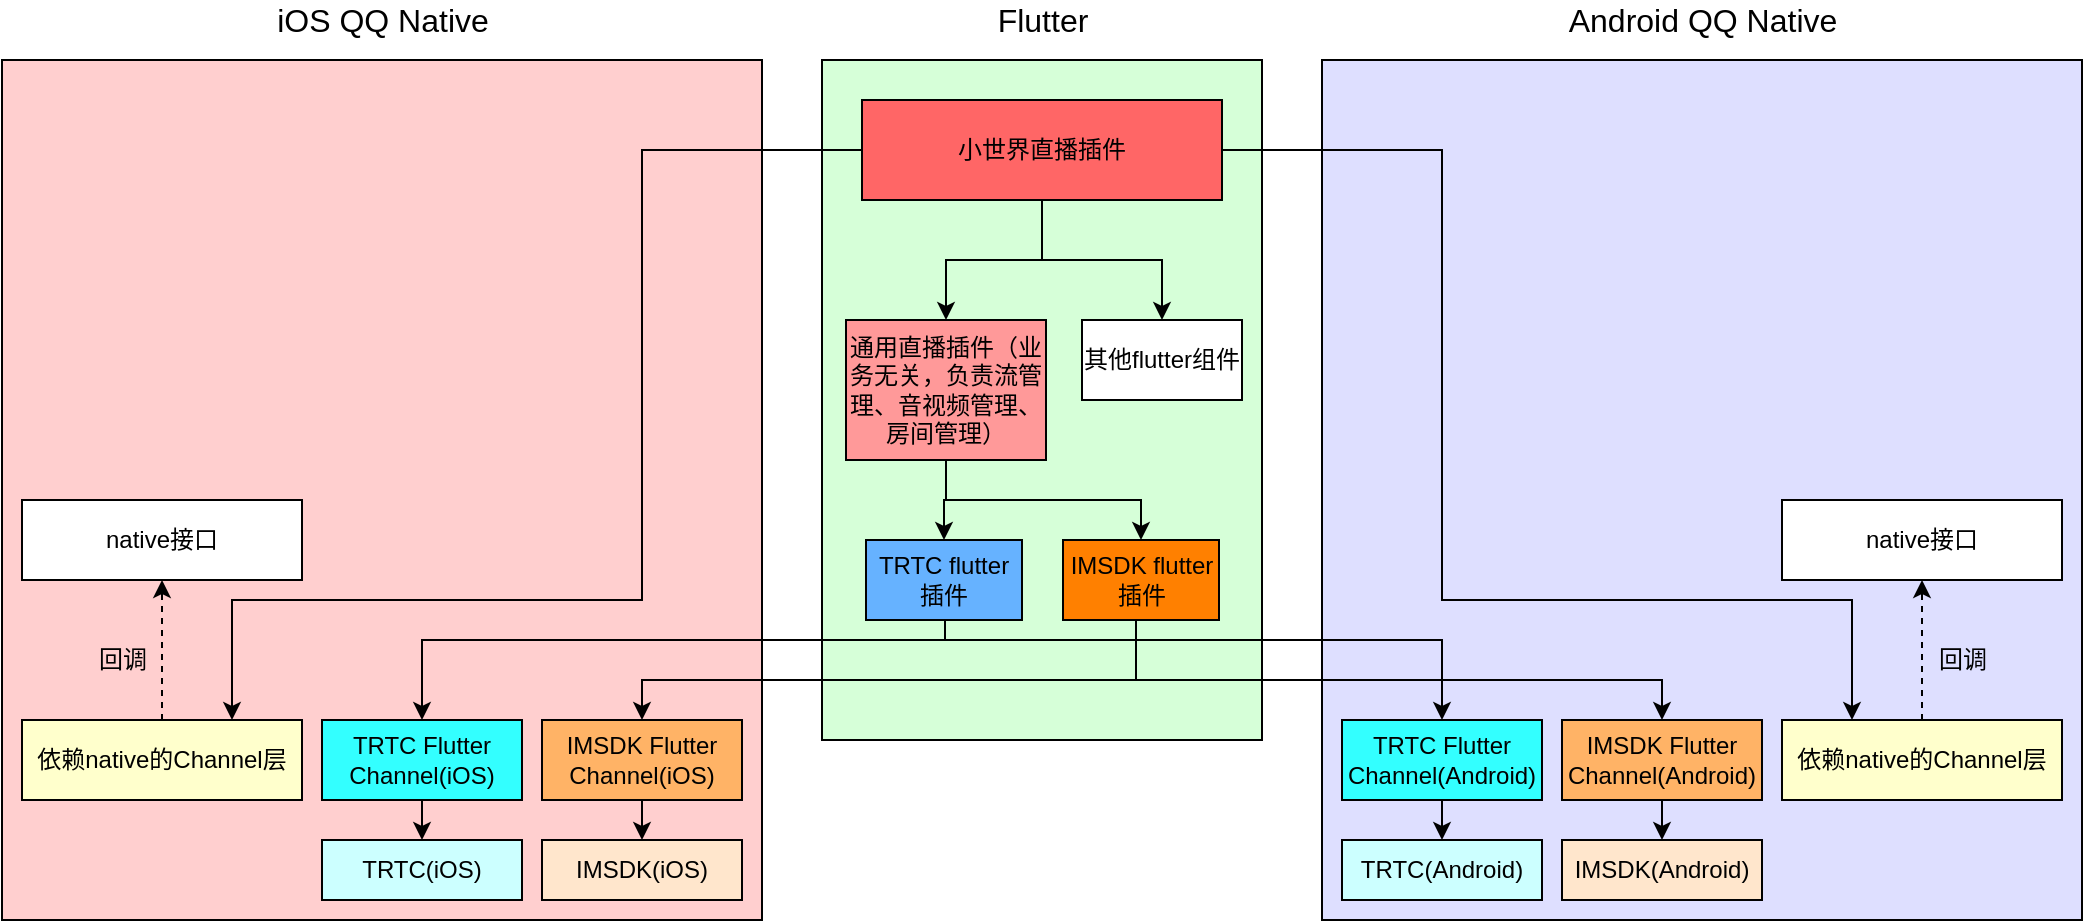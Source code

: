 <mxfile version="14.4.7" type="github">
  <diagram name="Page-1" id="74b105a0-9070-1c63-61bc-23e55f88626e">
    <mxGraphModel dx="988" dy="503" grid="1" gridSize="10" guides="1" tooltips="1" connect="1" arrows="1" fold="1" page="1" pageScale="1.5" pageWidth="1169" pageHeight="826" background="none" math="0" shadow="0">
      <root>
        <mxCell id="0" style=";html=1;" />
        <mxCell id="1" style=";html=1;" parent="0" />
        <mxCell id="J3t1SKIbdCMKoWFsVB5H-16" value="" style="rounded=0;whiteSpace=wrap;html=1;fillColor=#DEDFFF;" vertex="1" parent="1">
          <mxGeometry x="990" y="260" width="380" height="430" as="geometry" />
        </mxCell>
        <mxCell id="J3t1SKIbdCMKoWFsVB5H-15" value="" style="rounded=0;whiteSpace=wrap;html=1;fillColor=#D6FFD8;" vertex="1" parent="1">
          <mxGeometry x="740" y="260" width="220" height="340" as="geometry" />
        </mxCell>
        <mxCell id="J3t1SKIbdCMKoWFsVB5H-14" value="" style="rounded=0;whiteSpace=wrap;html=1;fillColor=#FFCFCF;" vertex="1" parent="1">
          <mxGeometry x="330" y="260" width="380" height="430" as="geometry" />
        </mxCell>
        <mxCell id="J3t1SKIbdCMKoWFsVB5H-9" value="&lt;span&gt;&lt;font style=&quot;font-size: 16px&quot;&gt;iOS QQ Native&lt;/font&gt;&lt;/span&gt;" style="text;html=1;resizable=0;autosize=1;align=center;verticalAlign=middle;points=[];fillColor=none;strokeColor=none;rounded=0;perimeterSpacing=2;" vertex="1" parent="1">
          <mxGeometry x="460" y="230" width="120" height="20" as="geometry" />
        </mxCell>
        <mxCell id="J3t1SKIbdCMKoWFsVB5H-10" value="&lt;span&gt;&lt;font style=&quot;font-size: 16px&quot;&gt;Flutter&lt;/font&gt;&lt;/span&gt;" style="text;html=1;resizable=0;autosize=1;align=center;verticalAlign=middle;points=[];fillColor=none;strokeColor=none;rounded=0;" vertex="1" parent="1">
          <mxGeometry x="820" y="230" width="60" height="20" as="geometry" />
        </mxCell>
        <mxCell id="J3t1SKIbdCMKoWFsVB5H-11" value="&lt;span&gt;&lt;font style=&quot;font-size: 16px&quot;&gt;Android QQ Native&lt;/font&gt;&lt;/span&gt;" style="text;html=1;resizable=0;autosize=1;align=center;verticalAlign=middle;points=[];fillColor=none;strokeColor=none;rounded=0;" vertex="1" parent="1">
          <mxGeometry x="1105" y="230" width="150" height="20" as="geometry" />
        </mxCell>
        <mxCell id="J3t1SKIbdCMKoWFsVB5H-19" style="edgeStyle=orthogonalEdgeStyle;rounded=0;orthogonalLoop=1;jettySize=auto;html=1;exitX=0.5;exitY=1;exitDx=0;exitDy=0;entryX=0.5;entryY=0;entryDx=0;entryDy=0;" edge="1" parent="1">
          <mxGeometry relative="1" as="geometry">
            <mxPoint x="801.5" y="540" as="sourcePoint" />
            <mxPoint x="540" y="590" as="targetPoint" />
            <Array as="points">
              <mxPoint x="802" y="550" />
              <mxPoint x="540" y="550" />
            </Array>
          </mxGeometry>
        </mxCell>
        <mxCell id="J3t1SKIbdCMKoWFsVB5H-39" style="edgeStyle=orthogonalEdgeStyle;rounded=0;orthogonalLoop=1;jettySize=auto;html=1;exitX=0.5;exitY=1;exitDx=0;exitDy=0;entryX=0.5;entryY=0;entryDx=0;entryDy=0;" edge="1" parent="1" target="J3t1SKIbdCMKoWFsVB5H-35">
          <mxGeometry relative="1" as="geometry">
            <mxPoint x="801.5" y="540" as="sourcePoint" />
            <Array as="points">
              <mxPoint x="802" y="550" />
              <mxPoint x="1050" y="550" />
            </Array>
          </mxGeometry>
        </mxCell>
        <mxCell id="J3t1SKIbdCMKoWFsVB5H-21" style="edgeStyle=orthogonalEdgeStyle;rounded=0;orthogonalLoop=1;jettySize=auto;html=1;exitX=0.5;exitY=1;exitDx=0;exitDy=0;entryX=0.5;entryY=0;entryDx=0;entryDy=0;" edge="1" parent="1" target="J3t1SKIbdCMKoWFsVB5H-32">
          <mxGeometry relative="1" as="geometry">
            <mxPoint x="898.5" y="540" as="sourcePoint" />
            <mxPoint x="640" y="590" as="targetPoint" />
            <Array as="points">
              <mxPoint x="897" y="540" />
              <mxPoint x="897" y="570" />
              <mxPoint x="650" y="570" />
            </Array>
          </mxGeometry>
        </mxCell>
        <mxCell id="J3t1SKIbdCMKoWFsVB5H-22" style="edgeStyle=orthogonalEdgeStyle;rounded=0;orthogonalLoop=1;jettySize=auto;html=1;exitX=0.5;exitY=1;exitDx=0;exitDy=0;" edge="1" parent="1">
          <mxGeometry relative="1" as="geometry">
            <mxPoint x="898.5" y="540" as="sourcePoint" />
            <mxPoint x="1160" y="590" as="targetPoint" />
            <Array as="points">
              <mxPoint x="897" y="570" />
              <mxPoint x="1160" y="570" />
            </Array>
          </mxGeometry>
        </mxCell>
        <mxCell id="J3t1SKIbdCMKoWFsVB5H-27" value="&lt;span&gt;TRTC(iOS)&lt;/span&gt;" style="rounded=0;whiteSpace=wrap;html=1;fillColor=#CCFFFF;" vertex="1" parent="1">
          <mxGeometry x="490" y="650" width="100" height="30" as="geometry" />
        </mxCell>
        <mxCell id="J3t1SKIbdCMKoWFsVB5H-29" style="edgeStyle=orthogonalEdgeStyle;rounded=0;orthogonalLoop=1;jettySize=auto;html=1;exitX=0.5;exitY=1;exitDx=0;exitDy=0;entryX=0.5;entryY=0;entryDx=0;entryDy=0;" edge="1" parent="1" source="J3t1SKIbdCMKoWFsVB5H-28" target="J3t1SKIbdCMKoWFsVB5H-27">
          <mxGeometry relative="1" as="geometry" />
        </mxCell>
        <mxCell id="J3t1SKIbdCMKoWFsVB5H-28" value="&lt;span&gt;TRTC Flutter Channel(iOS)&lt;/span&gt;" style="rounded=0;whiteSpace=wrap;html=1;fillColor=#33FFFF;" vertex="1" parent="1">
          <mxGeometry x="490" y="590" width="100" height="40" as="geometry" />
        </mxCell>
        <mxCell id="J3t1SKIbdCMKoWFsVB5H-30" value="&lt;span&gt;IMSDK(iOS)&lt;/span&gt;" style="rounded=0;whiteSpace=wrap;html=1;fillColor=#FFE6CC;" vertex="1" parent="1">
          <mxGeometry x="600" y="650" width="100" height="30" as="geometry" />
        </mxCell>
        <mxCell id="J3t1SKIbdCMKoWFsVB5H-31" style="edgeStyle=orthogonalEdgeStyle;rounded=0;orthogonalLoop=1;jettySize=auto;html=1;exitX=0.5;exitY=1;exitDx=0;exitDy=0;entryX=0.5;entryY=0;entryDx=0;entryDy=0;" edge="1" source="J3t1SKIbdCMKoWFsVB5H-32" target="J3t1SKIbdCMKoWFsVB5H-30" parent="1">
          <mxGeometry relative="1" as="geometry" />
        </mxCell>
        <mxCell id="J3t1SKIbdCMKoWFsVB5H-32" value="&lt;span&gt;IMSDK Flutter Channel(iOS)&lt;/span&gt;" style="rounded=0;whiteSpace=wrap;html=1;fillColor=#FFB366;" vertex="1" parent="1">
          <mxGeometry x="600" y="590" width="100" height="40" as="geometry" />
        </mxCell>
        <mxCell id="J3t1SKIbdCMKoWFsVB5H-33" value="&lt;span&gt;TRTC(&lt;/span&gt;Android&lt;span&gt;)&lt;/span&gt;" style="rounded=0;whiteSpace=wrap;html=1;fillColor=#CCFFFF;" vertex="1" parent="1">
          <mxGeometry x="1000" y="650" width="100" height="30" as="geometry" />
        </mxCell>
        <mxCell id="J3t1SKIbdCMKoWFsVB5H-34" style="edgeStyle=orthogonalEdgeStyle;rounded=0;orthogonalLoop=1;jettySize=auto;html=1;exitX=0.5;exitY=1;exitDx=0;exitDy=0;entryX=0.5;entryY=0;entryDx=0;entryDy=0;" edge="1" source="J3t1SKIbdCMKoWFsVB5H-35" target="J3t1SKIbdCMKoWFsVB5H-33" parent="1">
          <mxGeometry relative="1" as="geometry" />
        </mxCell>
        <mxCell id="J3t1SKIbdCMKoWFsVB5H-35" value="&lt;span&gt;TRTC Flutter Channel(Android)&lt;/span&gt;" style="rounded=0;whiteSpace=wrap;html=1;fillColor=#33FFFF;" vertex="1" parent="1">
          <mxGeometry x="1000" y="590" width="100" height="40" as="geometry" />
        </mxCell>
        <mxCell id="J3t1SKIbdCMKoWFsVB5H-36" value="&lt;span&gt;IMSDK(&lt;/span&gt;Android&lt;span&gt;)&lt;/span&gt;" style="rounded=0;whiteSpace=wrap;html=1;fillColor=#FFE6CC;" vertex="1" parent="1">
          <mxGeometry x="1110" y="650" width="100" height="30" as="geometry" />
        </mxCell>
        <mxCell id="J3t1SKIbdCMKoWFsVB5H-37" style="edgeStyle=orthogonalEdgeStyle;rounded=0;orthogonalLoop=1;jettySize=auto;html=1;exitX=0.5;exitY=1;exitDx=0;exitDy=0;entryX=0.5;entryY=0;entryDx=0;entryDy=0;" edge="1" source="J3t1SKIbdCMKoWFsVB5H-38" target="J3t1SKIbdCMKoWFsVB5H-36" parent="1">
          <mxGeometry relative="1" as="geometry" />
        </mxCell>
        <mxCell id="J3t1SKIbdCMKoWFsVB5H-38" value="&lt;span&gt;IMSDK Flutter Channel(&lt;/span&gt;Android&lt;span&gt;)&lt;/span&gt;" style="rounded=0;whiteSpace=wrap;html=1;fillColor=#FFB366;" vertex="1" parent="1">
          <mxGeometry x="1110" y="590" width="100" height="40" as="geometry" />
        </mxCell>
        <mxCell id="J3t1SKIbdCMKoWFsVB5H-41" value="&lt;span&gt;TRTC flutter 插件&lt;/span&gt;" style="rounded=0;whiteSpace=wrap;html=1;fillColor=#66B2FF;" vertex="1" parent="1">
          <mxGeometry x="762" y="500" width="78" height="40" as="geometry" />
        </mxCell>
        <mxCell id="J3t1SKIbdCMKoWFsVB5H-42" value="IMSDK flutter 插件" style="rounded=0;whiteSpace=wrap;html=1;fillColor=#FF8000;" vertex="1" parent="1">
          <mxGeometry x="860.5" y="500" width="78" height="40" as="geometry" />
        </mxCell>
        <mxCell id="J3t1SKIbdCMKoWFsVB5H-45" style="edgeStyle=orthogonalEdgeStyle;rounded=0;orthogonalLoop=1;jettySize=auto;html=1;exitX=0.5;exitY=1;exitDx=0;exitDy=0;entryX=0.5;entryY=0;entryDx=0;entryDy=0;" edge="1" parent="1" source="J3t1SKIbdCMKoWFsVB5H-43" target="J3t1SKIbdCMKoWFsVB5H-42">
          <mxGeometry relative="1" as="geometry" />
        </mxCell>
        <mxCell id="J3t1SKIbdCMKoWFsVB5H-46" style="edgeStyle=orthogonalEdgeStyle;rounded=0;orthogonalLoop=1;jettySize=auto;html=1;exitX=0.5;exitY=1;exitDx=0;exitDy=0;entryX=0.5;entryY=0;entryDx=0;entryDy=0;" edge="1" parent="1" source="J3t1SKIbdCMKoWFsVB5H-43" target="J3t1SKIbdCMKoWFsVB5H-41">
          <mxGeometry relative="1" as="geometry" />
        </mxCell>
        <mxCell id="J3t1SKIbdCMKoWFsVB5H-43" value="通用直播插件（业务无关，负责流管理、音视频管理、房间管理）" style="rounded=0;whiteSpace=wrap;html=1;fillColor=#FF9999;" vertex="1" parent="1">
          <mxGeometry x="752" y="390" width="100" height="70" as="geometry" />
        </mxCell>
        <mxCell id="J3t1SKIbdCMKoWFsVB5H-48" style="edgeStyle=orthogonalEdgeStyle;rounded=0;orthogonalLoop=1;jettySize=auto;html=1;exitX=0.5;exitY=1;exitDx=0;exitDy=0;entryX=0.5;entryY=0;entryDx=0;entryDy=0;" edge="1" parent="1" source="J3t1SKIbdCMKoWFsVB5H-47" target="J3t1SKIbdCMKoWFsVB5H-43">
          <mxGeometry relative="1" as="geometry" />
        </mxCell>
        <mxCell id="J3t1SKIbdCMKoWFsVB5H-51" style="edgeStyle=orthogonalEdgeStyle;rounded=0;orthogonalLoop=1;jettySize=auto;html=1;exitX=0.5;exitY=1;exitDx=0;exitDy=0;entryX=0.5;entryY=0;entryDx=0;entryDy=0;" edge="1" parent="1" source="J3t1SKIbdCMKoWFsVB5H-47" target="J3t1SKIbdCMKoWFsVB5H-49">
          <mxGeometry relative="1" as="geometry" />
        </mxCell>
        <mxCell id="J3t1SKIbdCMKoWFsVB5H-61" style="edgeStyle=orthogonalEdgeStyle;rounded=0;orthogonalLoop=1;jettySize=auto;html=1;exitX=0;exitY=0.5;exitDx=0;exitDy=0;entryX=0.75;entryY=0;entryDx=0;entryDy=0;" edge="1" parent="1" source="J3t1SKIbdCMKoWFsVB5H-47" target="J3t1SKIbdCMKoWFsVB5H-52">
          <mxGeometry relative="1" as="geometry">
            <Array as="points">
              <mxPoint x="650" y="305" />
              <mxPoint x="650" y="530" />
              <mxPoint x="445" y="530" />
            </Array>
          </mxGeometry>
        </mxCell>
        <mxCell id="J3t1SKIbdCMKoWFsVB5H-66" style="edgeStyle=orthogonalEdgeStyle;rounded=0;orthogonalLoop=1;jettySize=auto;html=1;exitX=1;exitY=0.5;exitDx=0;exitDy=0;entryX=0.25;entryY=0;entryDx=0;entryDy=0;" edge="1" parent="1" source="J3t1SKIbdCMKoWFsVB5H-47" target="J3t1SKIbdCMKoWFsVB5H-63">
          <mxGeometry relative="1" as="geometry">
            <Array as="points">
              <mxPoint x="1050" y="305" />
              <mxPoint x="1050" y="530" />
              <mxPoint x="1255" y="530" />
            </Array>
          </mxGeometry>
        </mxCell>
        <mxCell id="J3t1SKIbdCMKoWFsVB5H-47" value="小世界直播插件" style="rounded=0;whiteSpace=wrap;html=1;fillColor=#FF6666;" vertex="1" parent="1">
          <mxGeometry x="760" y="280" width="180" height="50" as="geometry" />
        </mxCell>
        <mxCell id="J3t1SKIbdCMKoWFsVB5H-49" value="其他flutter组件" style="rounded=0;whiteSpace=wrap;html=1;" vertex="1" parent="1">
          <mxGeometry x="870" y="390" width="80" height="40" as="geometry" />
        </mxCell>
        <mxCell id="J3t1SKIbdCMKoWFsVB5H-59" style="edgeStyle=orthogonalEdgeStyle;rounded=0;orthogonalLoop=1;jettySize=auto;html=1;exitX=0.5;exitY=0;exitDx=0;exitDy=0;entryX=0.5;entryY=1;entryDx=0;entryDy=0;dashed=1;" edge="1" parent="1" source="J3t1SKIbdCMKoWFsVB5H-52" target="J3t1SKIbdCMKoWFsVB5H-53">
          <mxGeometry relative="1" as="geometry" />
        </mxCell>
        <mxCell id="J3t1SKIbdCMKoWFsVB5H-52" value="依赖native的Channel层" style="rounded=0;whiteSpace=wrap;html=1;fillColor=#FFFFCC;" vertex="1" parent="1">
          <mxGeometry x="340" y="590" width="140" height="40" as="geometry" />
        </mxCell>
        <mxCell id="J3t1SKIbdCMKoWFsVB5H-53" value="native接口" style="rounded=0;whiteSpace=wrap;html=1;" vertex="1" parent="1">
          <mxGeometry x="340" y="480" width="140" height="40" as="geometry" />
        </mxCell>
        <mxCell id="J3t1SKIbdCMKoWFsVB5H-55" value="回调" style="text;html=1;resizable=0;autosize=1;align=center;verticalAlign=middle;points=[];fillColor=none;strokeColor=none;rounded=0;" vertex="1" parent="1">
          <mxGeometry x="370" y="550" width="40" height="20" as="geometry" />
        </mxCell>
        <mxCell id="J3t1SKIbdCMKoWFsVB5H-62" style="edgeStyle=orthogonalEdgeStyle;rounded=0;orthogonalLoop=1;jettySize=auto;html=1;exitX=0.5;exitY=0;exitDx=0;exitDy=0;entryX=0.5;entryY=1;entryDx=0;entryDy=0;dashed=1;" edge="1" source="J3t1SKIbdCMKoWFsVB5H-63" target="J3t1SKIbdCMKoWFsVB5H-64" parent="1">
          <mxGeometry relative="1" as="geometry" />
        </mxCell>
        <mxCell id="J3t1SKIbdCMKoWFsVB5H-63" value="依赖native的Channel层" style="rounded=0;whiteSpace=wrap;html=1;fillColor=#FFFFCC;" vertex="1" parent="1">
          <mxGeometry x="1220" y="590" width="140" height="40" as="geometry" />
        </mxCell>
        <mxCell id="J3t1SKIbdCMKoWFsVB5H-64" value="native接口" style="rounded=0;whiteSpace=wrap;html=1;" vertex="1" parent="1">
          <mxGeometry x="1220" y="480" width="140" height="40" as="geometry" />
        </mxCell>
        <mxCell id="J3t1SKIbdCMKoWFsVB5H-65" value="回调" style="text;html=1;resizable=0;autosize=1;align=center;verticalAlign=middle;points=[];fillColor=none;strokeColor=none;rounded=0;" vertex="1" parent="1">
          <mxGeometry x="1290" y="550" width="40" height="20" as="geometry" />
        </mxCell>
      </root>
    </mxGraphModel>
  </diagram>
</mxfile>
